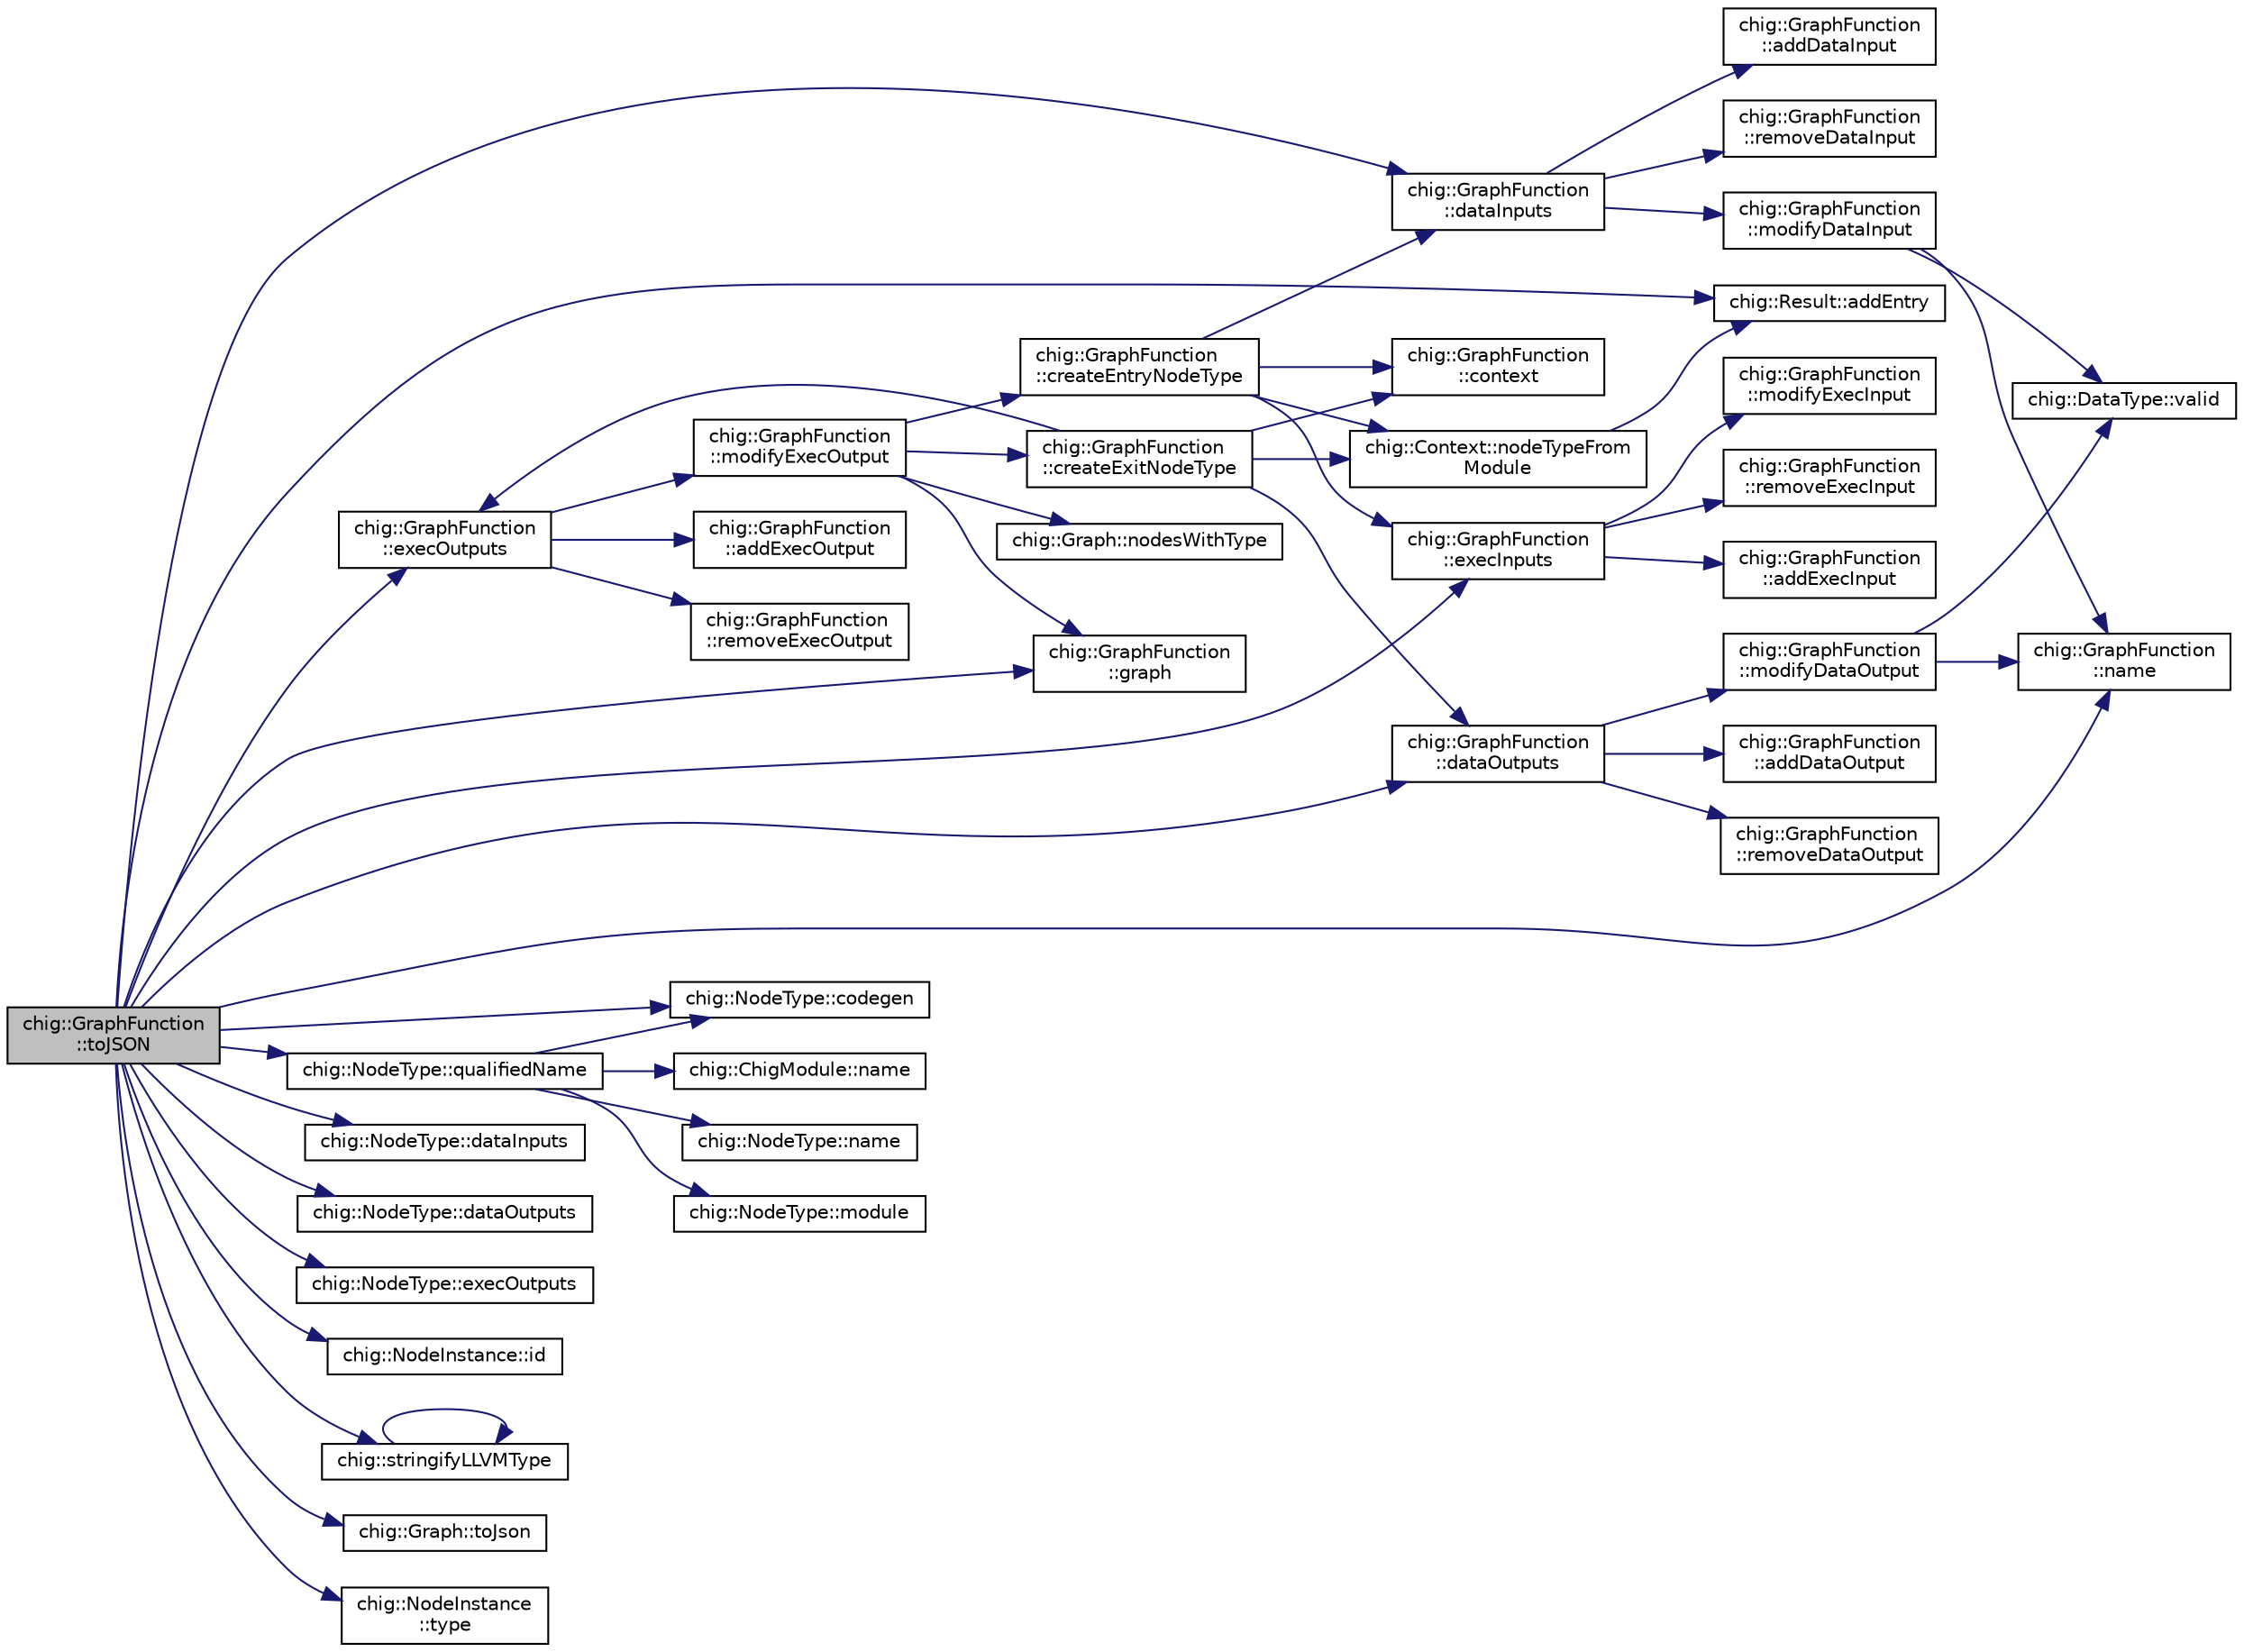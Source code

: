 digraph "chig::GraphFunction::toJSON"
{
 // INTERACTIVE_SVG=YES
  edge [fontname="Helvetica",fontsize="10",labelfontname="Helvetica",labelfontsize="10"];
  node [fontname="Helvetica",fontsize="10",shape=record];
  rankdir="LR";
  Node611 [label="chig::GraphFunction\l::toJSON",height=0.2,width=0.4,color="black", fillcolor="grey75", style="filled", fontcolor="black"];
  Node611 -> Node612 [color="midnightblue",fontsize="10",style="solid",fontname="Helvetica"];
  Node612 [label="chig::Result::addEntry",height=0.2,width=0.4,color="black", fillcolor="white", style="filled",URL="$structchig_1_1Result.html#aabb30a56760c3a817518912d9eabb491"];
  Node611 -> Node613 [color="midnightblue",fontsize="10",style="solid",fontname="Helvetica"];
  Node613 [label="chig::NodeType::codegen",height=0.2,width=0.4,color="black", fillcolor="white", style="filled",URL="$structchig_1_1NodeType.html#ad61ce1a20fa6b174027cbbdd43782d9c"];
  Node611 -> Node614 [color="midnightblue",fontsize="10",style="solid",fontname="Helvetica"];
  Node614 [label="chig::NodeType::dataInputs",height=0.2,width=0.4,color="black", fillcolor="white", style="filled",URL="$structchig_1_1NodeType.html#a3dfb8b1b093b9de0ee59e8eee7ab84e1"];
  Node611 -> Node615 [color="midnightblue",fontsize="10",style="solid",fontname="Helvetica"];
  Node615 [label="chig::GraphFunction\l::dataInputs",height=0.2,width=0.4,color="black", fillcolor="white", style="filled",URL="$structchig_1_1GraphFunction.html#ad871a4642c83ead67062eb907b55443f"];
  Node615 -> Node616 [color="midnightblue",fontsize="10",style="solid",fontname="Helvetica"];
  Node616 [label="chig::GraphFunction\l::addDataInput",height=0.2,width=0.4,color="black", fillcolor="white", style="filled",URL="$structchig_1_1GraphFunction.html#a58da0f0d53f153a37bb4ba7bdc00df75"];
  Node615 -> Node617 [color="midnightblue",fontsize="10",style="solid",fontname="Helvetica"];
  Node617 [label="chig::GraphFunction\l::modifyDataInput",height=0.2,width=0.4,color="black", fillcolor="white", style="filled",URL="$structchig_1_1GraphFunction.html#a452c6ff0834f1acdb6740267ef468250"];
  Node617 -> Node618 [color="midnightblue",fontsize="10",style="solid",fontname="Helvetica"];
  Node618 [label="chig::GraphFunction\l::name",height=0.2,width=0.4,color="black", fillcolor="white", style="filled",URL="$structchig_1_1GraphFunction.html#a3291c0b882b4f73e5d60af4ca75b1a37"];
  Node617 -> Node619 [color="midnightblue",fontsize="10",style="solid",fontname="Helvetica"];
  Node619 [label="chig::DataType::valid",height=0.2,width=0.4,color="black", fillcolor="white", style="filled",URL="$structchig_1_1DataType.html#a307eaa94c9f2d408c7a204e364b02b22",tooltip="Check if the DataType is valid. "];
  Node615 -> Node620 [color="midnightblue",fontsize="10",style="solid",fontname="Helvetica"];
  Node620 [label="chig::GraphFunction\l::removeDataInput",height=0.2,width=0.4,color="black", fillcolor="white", style="filled",URL="$structchig_1_1GraphFunction.html#a9698f54861e9997f2690e10e0e8316c8"];
  Node611 -> Node621 [color="midnightblue",fontsize="10",style="solid",fontname="Helvetica"];
  Node621 [label="chig::NodeType::dataOutputs",height=0.2,width=0.4,color="black", fillcolor="white", style="filled",URL="$structchig_1_1NodeType.html#a7eb591e0e93940aeef541d9d37679b61"];
  Node611 -> Node622 [color="midnightblue",fontsize="10",style="solid",fontname="Helvetica"];
  Node622 [label="chig::GraphFunction\l::dataOutputs",height=0.2,width=0.4,color="black", fillcolor="white", style="filled",URL="$structchig_1_1GraphFunction.html#ae734c04f29489efeb96227a20e2ada22"];
  Node622 -> Node623 [color="midnightblue",fontsize="10",style="solid",fontname="Helvetica"];
  Node623 [label="chig::GraphFunction\l::addDataOutput",height=0.2,width=0.4,color="black", fillcolor="white", style="filled",URL="$structchig_1_1GraphFunction.html#af76e111d051ead319035f83785b932e2"];
  Node622 -> Node624 [color="midnightblue",fontsize="10",style="solid",fontname="Helvetica"];
  Node624 [label="chig::GraphFunction\l::modifyDataOutput",height=0.2,width=0.4,color="black", fillcolor="white", style="filled",URL="$structchig_1_1GraphFunction.html#a3765dc838314ff13457ac933b043f711"];
  Node624 -> Node618 [color="midnightblue",fontsize="10",style="solid",fontname="Helvetica"];
  Node624 -> Node619 [color="midnightblue",fontsize="10",style="solid",fontname="Helvetica"];
  Node622 -> Node625 [color="midnightblue",fontsize="10",style="solid",fontname="Helvetica"];
  Node625 [label="chig::GraphFunction\l::removeDataOutput",height=0.2,width=0.4,color="black", fillcolor="white", style="filled",URL="$structchig_1_1GraphFunction.html#ae6fc3833c6e0631177efb4e35e7f59e4"];
  Node611 -> Node626 [color="midnightblue",fontsize="10",style="solid",fontname="Helvetica"];
  Node626 [label="chig::GraphFunction\l::execInputs",height=0.2,width=0.4,color="black", fillcolor="white", style="filled",URL="$structchig_1_1GraphFunction.html#a217197f9e54f57cd7a8751a335f4710b"];
  Node626 -> Node627 [color="midnightblue",fontsize="10",style="solid",fontname="Helvetica"];
  Node627 [label="chig::GraphFunction\l::addExecInput",height=0.2,width=0.4,color="black", fillcolor="white", style="filled",URL="$structchig_1_1GraphFunction.html#a61a90781bcdc650d6b2446dd16d8a079"];
  Node626 -> Node628 [color="midnightblue",fontsize="10",style="solid",fontname="Helvetica"];
  Node628 [label="chig::GraphFunction\l::modifyExecInput",height=0.2,width=0.4,color="black", fillcolor="white", style="filled",URL="$structchig_1_1GraphFunction.html#a66359dd63933d9c37b00d3894c979b11"];
  Node626 -> Node629 [color="midnightblue",fontsize="10",style="solid",fontname="Helvetica"];
  Node629 [label="chig::GraphFunction\l::removeExecInput",height=0.2,width=0.4,color="black", fillcolor="white", style="filled",URL="$structchig_1_1GraphFunction.html#a390ce7b4174a06ecd00ae7c72af9e157"];
  Node611 -> Node630 [color="midnightblue",fontsize="10",style="solid",fontname="Helvetica"];
  Node630 [label="chig::NodeType::execOutputs",height=0.2,width=0.4,color="black", fillcolor="white", style="filled",URL="$structchig_1_1NodeType.html#afc4ee5b526c87f79a4b4e2a902e209a8"];
  Node611 -> Node631 [color="midnightblue",fontsize="10",style="solid",fontname="Helvetica"];
  Node631 [label="chig::GraphFunction\l::execOutputs",height=0.2,width=0.4,color="black", fillcolor="white", style="filled",URL="$structchig_1_1GraphFunction.html#ae155f716b072ef5f8e3ba064ae7ef8c0"];
  Node631 -> Node632 [color="midnightblue",fontsize="10",style="solid",fontname="Helvetica"];
  Node632 [label="chig::GraphFunction\l::addExecOutput",height=0.2,width=0.4,color="black", fillcolor="white", style="filled",URL="$structchig_1_1GraphFunction.html#abbe7b69cdd8a02210fd2d5a580f1f80a"];
  Node631 -> Node633 [color="midnightblue",fontsize="10",style="solid",fontname="Helvetica"];
  Node633 [label="chig::GraphFunction\l::modifyExecOutput",height=0.2,width=0.4,color="black", fillcolor="white", style="filled",URL="$structchig_1_1GraphFunction.html#ae355b017f2859dabff4fa17791317d77"];
  Node633 -> Node634 [color="midnightblue",fontsize="10",style="solid",fontname="Helvetica"];
  Node634 [label="chig::GraphFunction\l::createEntryNodeType",height=0.2,width=0.4,color="black", fillcolor="white", style="filled",URL="$structchig_1_1GraphFunction.html#abc41f524da8fd9b7308cb7abaa2b28c9"];
  Node634 -> Node635 [color="midnightblue",fontsize="10",style="solid",fontname="Helvetica"];
  Node635 [label="chig::GraphFunction\l::context",height=0.2,width=0.4,color="black", fillcolor="white", style="filled",URL="$structchig_1_1GraphFunction.html#a1e937f70e87b2d783211f31a6ddfb91c"];
  Node634 -> Node615 [color="midnightblue",fontsize="10",style="solid",fontname="Helvetica"];
  Node634 -> Node626 [color="midnightblue",fontsize="10",style="solid",fontname="Helvetica"];
  Node634 -> Node636 [color="midnightblue",fontsize="10",style="solid",fontname="Helvetica"];
  Node636 [label="chig::Context::nodeTypeFrom\lModule",height=0.2,width=0.4,color="black", fillcolor="white", style="filled",URL="$structchig_1_1Context.html#ab1cfbdb1646a75316dfa60f117576f37"];
  Node636 -> Node612 [color="midnightblue",fontsize="10",style="solid",fontname="Helvetica"];
  Node633 -> Node637 [color="midnightblue",fontsize="10",style="solid",fontname="Helvetica"];
  Node637 [label="chig::GraphFunction\l::createExitNodeType",height=0.2,width=0.4,color="black", fillcolor="white", style="filled",URL="$structchig_1_1GraphFunction.html#ac7c52122fef0c74d9d0ee04af9a741c4"];
  Node637 -> Node635 [color="midnightblue",fontsize="10",style="solid",fontname="Helvetica"];
  Node637 -> Node622 [color="midnightblue",fontsize="10",style="solid",fontname="Helvetica"];
  Node637 -> Node631 [color="midnightblue",fontsize="10",style="solid",fontname="Helvetica"];
  Node637 -> Node636 [color="midnightblue",fontsize="10",style="solid",fontname="Helvetica"];
  Node633 -> Node638 [color="midnightblue",fontsize="10",style="solid",fontname="Helvetica"];
  Node638 [label="chig::GraphFunction\l::graph",height=0.2,width=0.4,color="black", fillcolor="white", style="filled",URL="$structchig_1_1GraphFunction.html#a5a5eed54a181b865e7bd842a40f5e1f1"];
  Node633 -> Node639 [color="midnightblue",fontsize="10",style="solid",fontname="Helvetica"];
  Node639 [label="chig::Graph::nodesWithType",height=0.2,width=0.4,color="black", fillcolor="white", style="filled",URL="$structchig_1_1Graph.html#a41afa4af0758e9665d4acba867175369"];
  Node631 -> Node640 [color="midnightblue",fontsize="10",style="solid",fontname="Helvetica"];
  Node640 [label="chig::GraphFunction\l::removeExecOutput",height=0.2,width=0.4,color="black", fillcolor="white", style="filled",URL="$structchig_1_1GraphFunction.html#a90a589106d823501ecb6450636a19e64"];
  Node611 -> Node638 [color="midnightblue",fontsize="10",style="solid",fontname="Helvetica"];
  Node611 -> Node641 [color="midnightblue",fontsize="10",style="solid",fontname="Helvetica"];
  Node641 [label="chig::NodeInstance::id",height=0.2,width=0.4,color="black", fillcolor="white", style="filled",URL="$structchig_1_1NodeInstance.html#a1468afe4799106831566bd283332a516"];
  Node611 -> Node618 [color="midnightblue",fontsize="10",style="solid",fontname="Helvetica"];
  Node611 -> Node642 [color="midnightblue",fontsize="10",style="solid",fontname="Helvetica"];
  Node642 [label="chig::NodeType::qualifiedName",height=0.2,width=0.4,color="black", fillcolor="white", style="filled",URL="$structchig_1_1NodeType.html#aec01c9c30813ec9f0e15dda0f7ae34f3"];
  Node642 -> Node643 [color="midnightblue",fontsize="10",style="solid",fontname="Helvetica"];
  Node643 [label="chig::NodeType::module",height=0.2,width=0.4,color="black", fillcolor="white", style="filled",URL="$structchig_1_1NodeType.html#ad18d6f37b20e92bcd580bcf7c7504e64"];
  Node642 -> Node644 [color="midnightblue",fontsize="10",style="solid",fontname="Helvetica"];
  Node644 [label="chig::ChigModule::name",height=0.2,width=0.4,color="black", fillcolor="white", style="filled",URL="$structchig_1_1ChigModule.html#a1fe8df6ff170ecd33057387571bb5cd2"];
  Node642 -> Node645 [color="midnightblue",fontsize="10",style="solid",fontname="Helvetica"];
  Node645 [label="chig::NodeType::name",height=0.2,width=0.4,color="black", fillcolor="white", style="filled",URL="$structchig_1_1NodeType.html#aeba0c62eaae2a477171d83a65c877f53"];
  Node642 -> Node613 [color="midnightblue",fontsize="10",style="solid",fontname="Helvetica"];
  Node611 -> Node646 [color="midnightblue",fontsize="10",style="solid",fontname="Helvetica"];
  Node646 [label="chig::stringifyLLVMType",height=0.2,width=0.4,color="black", fillcolor="white", style="filled",URL="$namespacechig.html#a6ef9d45891ba99268d7c5215ab6c66a6"];
  Node646 -> Node646 [color="midnightblue",fontsize="10",style="solid",fontname="Helvetica"];
  Node611 -> Node647 [color="midnightblue",fontsize="10",style="solid",fontname="Helvetica"];
  Node647 [label="chig::Graph::toJson",height=0.2,width=0.4,color="black", fillcolor="white", style="filled",URL="$structchig_1_1Graph.html#ab9e1ddbe7cb9ca59a3bb2d2191dd1d35"];
  Node611 -> Node648 [color="midnightblue",fontsize="10",style="solid",fontname="Helvetica"];
  Node648 [label="chig::NodeInstance\l::type",height=0.2,width=0.4,color="black", fillcolor="white", style="filled",URL="$structchig_1_1NodeInstance.html#a5c9d6934e14f56ff4317ff08e170e83a"];
}
